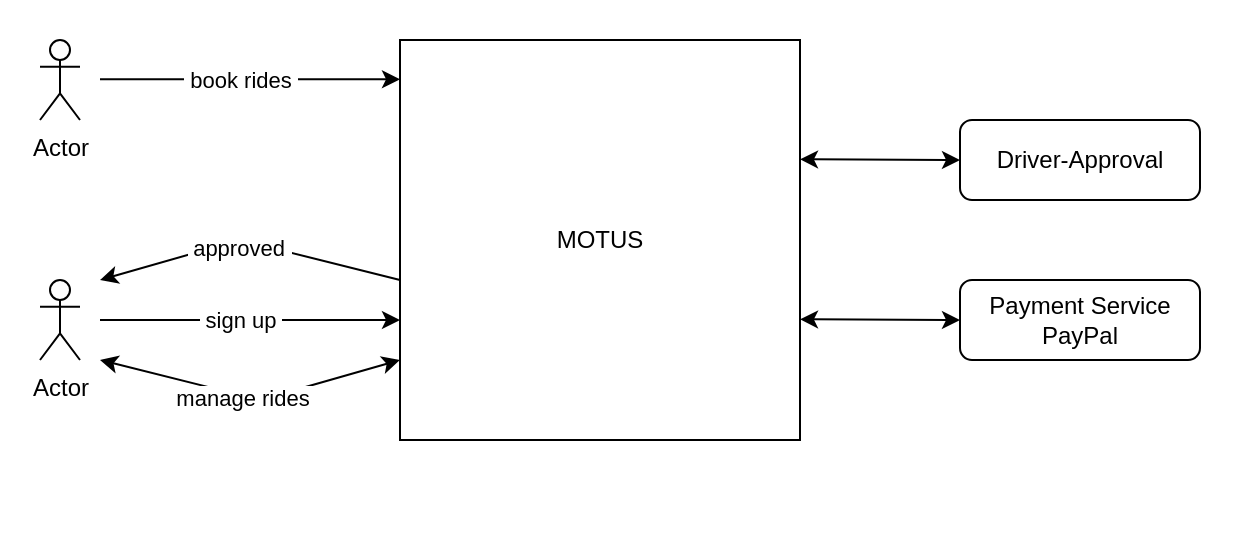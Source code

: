 <mxfile>
    <diagram id="OwBb2FLHapNeHacXhDFb" name="Page-1">
        <mxGraphModel dx="1037" dy="442" grid="1" gridSize="10" guides="1" tooltips="1" connect="1" arrows="1" fold="1" page="1" pageScale="1" pageWidth="850" pageHeight="1100" math="0" shadow="0">
            <root>
                <mxCell id="0"/>
                <mxCell id="1" parent="0"/>
                <mxCell id="22" value="" style="rounded=0;whiteSpace=wrap;html=1;strokeColor=none;" vertex="1" parent="1">
                    <mxGeometry x="120" y="180" width="620" height="270" as="geometry"/>
                </mxCell>
                <mxCell id="2" value="MOTUS" style="rounded=0;whiteSpace=wrap;html=1;" parent="1" vertex="1">
                    <mxGeometry x="320" y="200" width="200" height="200" as="geometry"/>
                </mxCell>
                <mxCell id="4" value="Driver-Approval" style="rounded=1;whiteSpace=wrap;html=1;" parent="1" vertex="1">
                    <mxGeometry x="600" y="240" width="120" height="40" as="geometry"/>
                </mxCell>
                <mxCell id="5" value="Payment Service&lt;br&gt;PayPal" style="rounded=1;whiteSpace=wrap;html=1;" parent="1" vertex="1">
                    <mxGeometry x="600" y="320" width="120" height="40" as="geometry"/>
                </mxCell>
                <mxCell id="6" value="Actor" style="shape=umlActor;verticalLabelPosition=bottom;verticalAlign=top;html=1;outlineConnect=0;" parent="1" vertex="1">
                    <mxGeometry x="140" y="320" width="20" height="40" as="geometry"/>
                </mxCell>
                <mxCell id="8" value="Actor" style="shape=umlActor;verticalLabelPosition=bottom;verticalAlign=top;html=1;outlineConnect=0;" vertex="1" parent="1">
                    <mxGeometry x="140" y="200" width="20" height="40" as="geometry"/>
                </mxCell>
                <mxCell id="9" value="" style="endArrow=classic;startArrow=none;html=1;entryX=0;entryY=0.7;entryDx=0;entryDy=0;entryPerimeter=0;startFill=0;" edge="1" parent="1" target="2">
                    <mxGeometry width="50" height="50" relative="1" as="geometry">
                        <mxPoint x="170" y="340" as="sourcePoint"/>
                        <mxPoint x="520" y="330" as="targetPoint"/>
                    </mxGeometry>
                </mxCell>
                <mxCell id="10" value="&amp;nbsp;sign up&amp;nbsp;" style="edgeLabel;html=1;align=center;verticalAlign=middle;resizable=0;points=[];" vertex="1" connectable="0" parent="9">
                    <mxGeometry x="0.128" y="-3" relative="1" as="geometry">
                        <mxPoint x="-15" y="-3" as="offset"/>
                    </mxGeometry>
                </mxCell>
                <mxCell id="11" value="" style="endArrow=classic;startArrow=classic;html=1;entryX=0;entryY=0.7;entryDx=0;entryDy=0;entryPerimeter=0;" edge="1" parent="1">
                    <mxGeometry width="50" height="50" relative="1" as="geometry">
                        <mxPoint x="170" y="360.0" as="sourcePoint"/>
                        <mxPoint x="320" y="360.0" as="targetPoint"/>
                        <Array as="points">
                            <mxPoint x="250" y="380"/>
                        </Array>
                    </mxGeometry>
                </mxCell>
                <mxCell id="12" value="&amp;nbsp;manage rides&amp;nbsp;" style="edgeLabel;html=1;align=center;verticalAlign=middle;resizable=0;points=[];" vertex="1" connectable="0" parent="11">
                    <mxGeometry x="0.128" y="-3" relative="1" as="geometry">
                        <mxPoint x="-15" y="-3" as="offset"/>
                    </mxGeometry>
                </mxCell>
                <mxCell id="13" value="" style="endArrow=none;startArrow=classic;html=1;entryX=0;entryY=0.7;entryDx=0;entryDy=0;entryPerimeter=0;endFill=0;" edge="1" parent="1">
                    <mxGeometry width="50" height="50" relative="1" as="geometry">
                        <mxPoint x="170" y="320.0" as="sourcePoint"/>
                        <mxPoint x="320" y="320.0" as="targetPoint"/>
                        <Array as="points">
                            <mxPoint x="240" y="300"/>
                        </Array>
                    </mxGeometry>
                </mxCell>
                <mxCell id="14" value="&amp;nbsp;approved&amp;nbsp;" style="edgeLabel;html=1;align=center;verticalAlign=middle;resizable=0;points=[];" vertex="1" connectable="0" parent="13">
                    <mxGeometry x="0.128" y="-3" relative="1" as="geometry">
                        <mxPoint x="-15" y="-3" as="offset"/>
                    </mxGeometry>
                </mxCell>
                <mxCell id="15" value="" style="endArrow=classic;startArrow=none;html=1;entryX=0;entryY=0.7;entryDx=0;entryDy=0;entryPerimeter=0;startFill=0;" edge="1" parent="1">
                    <mxGeometry width="50" height="50" relative="1" as="geometry">
                        <mxPoint x="170" y="219.66" as="sourcePoint"/>
                        <mxPoint x="320" y="219.66" as="targetPoint"/>
                    </mxGeometry>
                </mxCell>
                <mxCell id="16" value="&amp;nbsp;book rides&amp;nbsp;" style="edgeLabel;html=1;align=center;verticalAlign=middle;resizable=0;points=[];" vertex="1" connectable="0" parent="15">
                    <mxGeometry x="0.128" y="-3" relative="1" as="geometry">
                        <mxPoint x="-15" y="-3" as="offset"/>
                    </mxGeometry>
                </mxCell>
                <mxCell id="19" value="" style="endArrow=classic;startArrow=classic;html=1;startFill=1;" edge="1" parent="1">
                    <mxGeometry width="50" height="50" relative="1" as="geometry">
                        <mxPoint x="520" y="339.66" as="sourcePoint"/>
                        <mxPoint x="600" y="340" as="targetPoint"/>
                    </mxGeometry>
                </mxCell>
                <mxCell id="21" value="" style="endArrow=classic;startArrow=classic;html=1;startFill=1;" edge="1" parent="1">
                    <mxGeometry width="50" height="50" relative="1" as="geometry">
                        <mxPoint x="520" y="259.66" as="sourcePoint"/>
                        <mxPoint x="600" y="260.0" as="targetPoint"/>
                    </mxGeometry>
                </mxCell>
            </root>
        </mxGraphModel>
    </diagram>
</mxfile>